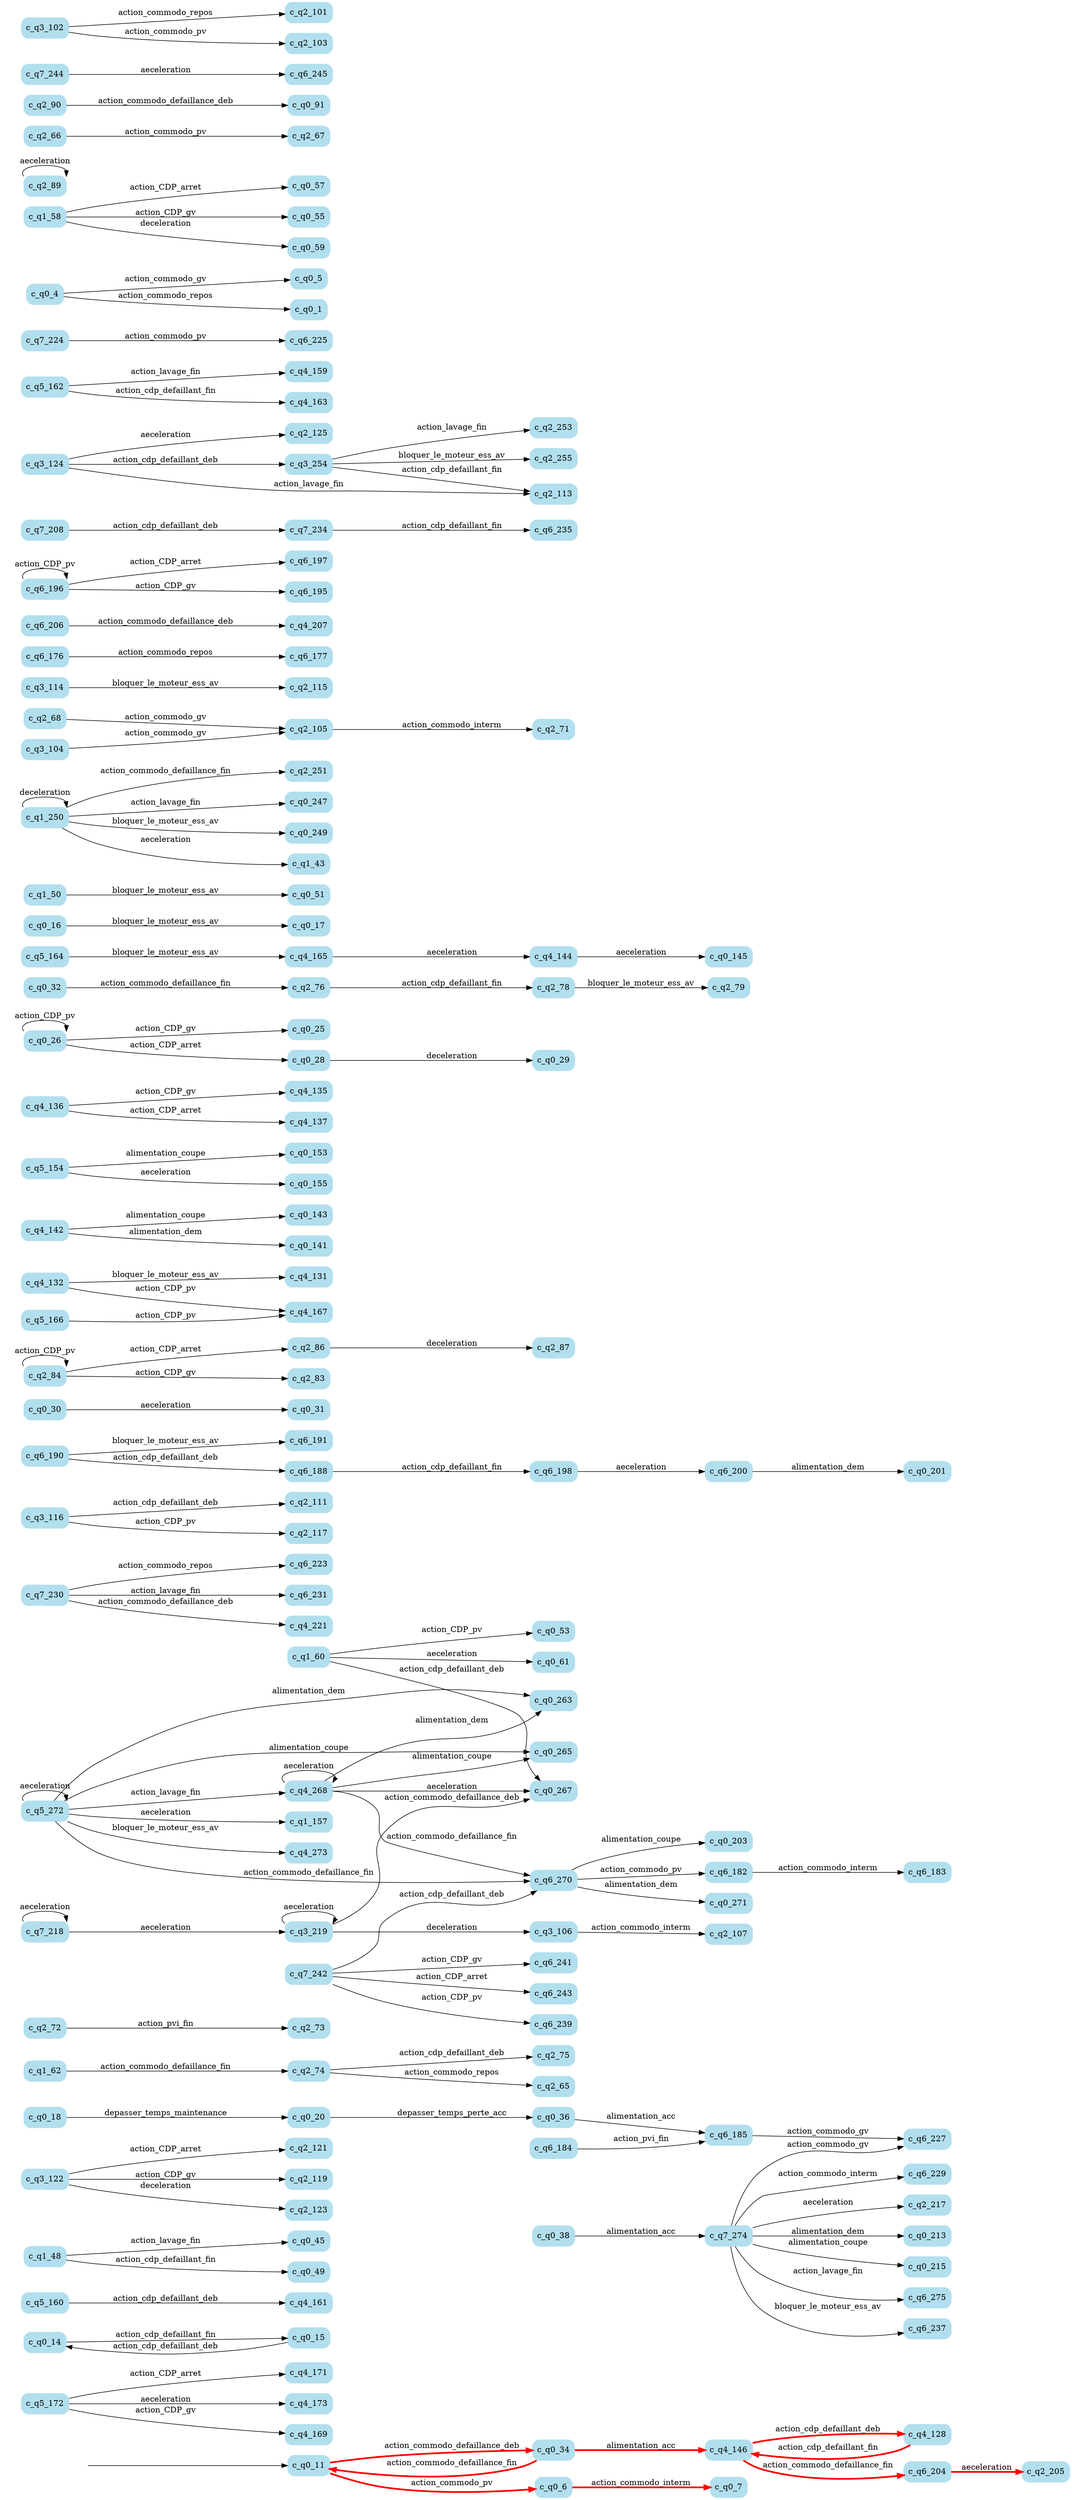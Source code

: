 digraph G {

	rankdir = LR;

	start_c_q0_11[style=invisible];

	node[shape=box, style="rounded, filled", color=lightblue2];

	c_q5_172[label="c_q5_172"];
	c_q0_14[label="c_q0_14"];
	c_q4_161[label="c_q4_161"];
	c_q1_48[label="c_q1_48"];
	c_q2_121[label="c_q2_121"];
	c_q6_229[label="c_q6_229"];
	c_q2_74[label="c_q2_74"];
	c_q5_160[label="c_q5_160"];
	c_q4_146[label="c_q4_146"];
	c_q2_72[label="c_q2_72"];
	c_q4_273[label="c_q4_273"];
	c_q2_217[label="c_q2_217"];
	c_q7_230[label="c_q7_230"];
	c_q0_15[label="c_q0_15"];
	c_q2_111[label="c_q2_111"];
	c_q6_198[label="c_q6_198"];
	c_q0_30[label="c_q0_30"];
	c_q2_119[label="c_q2_119"];
	c_q5_272[label="c_q5_272"];
	c_q6_200[label="c_q6_200"];
	c_q2_87[label="c_q2_87"];
	c_q3_122[label="c_q3_122"];
	c_q6_185[label="c_q6_185"];
	c_q4_167[label="c_q4_167"];
	c_q0_201[label="c_q0_201"];
	c_q4_142[label="c_q4_142"];
	c_q0_263[label="c_q0_263"];
	c_q5_154[label="c_q5_154"];
	c_q0_53[label="c_q0_53"];
	c_q4_135[label="c_q4_135"];
	c_q6_190[label="c_q6_190"];
	c_q0_25[label="c_q0_25"];
	c_q2_79[label="c_q2_79"];
	c_q2_86[label="c_q2_86"];
	c_q0_271[label="c_q0_271"];
	c_q0_145[label="c_q0_145"];
	c_q0_32[label="c_q0_32"];
	c_q0_16[label="c_q0_16"];
	c_q0_213[label="c_q0_213"];
	c_q1_50[label="c_q1_50"];
	c_q0_143[label="c_q0_143"];
	c_q1_157[label="c_q1_157"];
	c_q2_251[label="c_q2_251"];
	c_q0_215[label="c_q0_215"];
	c_q6_227[label="c_q6_227"];
	c_q2_105[label="c_q2_105"];
	c_q0_247[label="c_q0_247"];
	c_q3_219[label="c_q3_219"];
	c_q3_114[label="c_q3_114"];
	c_q0_7[label="c_q0_7"];
	c_q4_171[label="c_q4_171"];
	c_q6_177[label="c_q6_177"];
	c_q0_61[label="c_q0_61"];
	c_q2_73[label="c_q2_73"];
	c_q6_183[label="c_q6_183"];
	c_q2_117[label="c_q2_117"];
	c_q2_107[label="c_q2_107"];
	c_q4_137[label="c_q4_137"];
	c_q4_207[label="c_q4_207"];
	c_q6_197[label="c_q6_197"];
	c_q0_29[label="c_q0_29"];
	c_q6_243[label="c_q6_243"];
	c_q7_208[label="c_q7_208"];
	c_q0_45[label="c_q0_45"];
	c_q0_51[label="c_q0_51"];
	c_q0_265[label="c_q0_265"];
	c_q0_267[label="c_q0_267"];
	c_q3_124[label="c_q3_124"];
	c_q5_162[label="c_q5_162"];
	c_q0_28[label="c_q0_28"];
	c_q7_224[label="c_q7_224"];
	c_q0_5[label="c_q0_5"];
	c_q0_31[label="c_q0_31"];
	c_q6_225[label="c_q6_225"];
	c_q0_57[label="c_q0_57"];
	c_q2_89[label="c_q2_89"];
	c_q2_253[label="c_q2_253"];
	c_q2_125[label="c_q2_125"];
	c_q1_250[label="c_q1_250"];
	c_q6_191[label="c_q6_191"];
	c_q0_141[label="c_q0_141"];
	c_q0_153[label="c_q0_153"];
	c_q1_60[label="c_q1_60"];
	c_q6_235[label="c_q6_235"];
	c_q4_144[label="c_q4_144"];
	c_q2_76[label="c_q2_76"];
	c_q4_173[label="c_q4_173"];
	c_q0_203[label="c_q0_203"];
	c_q2_71[label="c_q2_71"];
	c_q0_55[label="c_q0_55"];
	c_q0_49[label="c_q0_49"];
	c_q3_106[label="c_q3_106"];
	c_q4_159[label="c_q4_159"];
	c_q0_36[label="c_q0_36"];
	c_q4_132[label="c_q4_132"];
	c_q6_223[label="c_q6_223"];
	c_q2_84[label="c_q2_84"];
	c_q2_205[label="c_q2_205"];
	c_q1_58[label="c_q1_58"];
	c_q1_62[label="c_q1_62"];
	c_q0_38[label="c_q0_38"];
	c_q2_66[label="c_q2_66"];
	c_q6_188[label="c_q6_188"];
	c_q6_195[label="c_q6_195"];
	c_q2_68[label="c_q2_68"];
	c_q0_249[label="c_q0_249"];
	c_q0_91[label="c_q0_91"];
	c_q1_43[label="c_q1_43"];
	c_q2_123[label="c_q2_123"];
	c_q7_244[label="c_q7_244"];
	c_q2_115[label="c_q2_115"];
	c_q6_196[label="c_q6_196"];
	c_q3_116[label="c_q3_116"];
	c_q0_1[label="c_q0_1"];
	c_q4_128[label="c_q4_128"];
	c_q6_231[label="c_q6_231"];
	c_q4_268[label="c_q4_268"];
	c_q0_4[label="c_q0_4"];
	c_q2_75[label="c_q2_75"];
	c_q2_90[label="c_q2_90"];
	c_q0_6[label="c_q0_6"];
	c_q2_255[label="c_q2_255"];
	c_q0_34[label="c_q0_34"];
	c_q3_102[label="c_q3_102"];
	c_q6_270[label="c_q6_270"];
	c_q6_245[label="c_q6_245"];
	c_q4_131[label="c_q4_131"];
	c_q6_275[label="c_q6_275"];
	c_q2_101[label="c_q2_101"];
	c_q3_254[label="c_q3_254"];
	c_q6_204[label="c_q6_204"];
	c_q6_182[label="c_q6_182"];
	c_q0_11[label="c_q0_11"];
	c_q4_221[label="c_q4_221"];
	c_q0_20[label="c_q0_20"];
	c_q2_78[label="c_q2_78"];
	c_q6_239[label="c_q6_239"];
	c_q4_169[label="c_q4_169"];
	c_q0_18[label="c_q0_18"];
	c_q3_104[label="c_q3_104"];
	c_q6_184[label="c_q6_184"];
	c_q4_165[label="c_q4_165"];
	c_q6_237[label="c_q6_237"];
	c_q5_166[label="c_q5_166"];
	c_q2_67[label="c_q2_67"];
	c_q7_218[label="c_q7_218"];
	c_q2_103[label="c_q2_103"];
	c_q0_155[label="c_q0_155"];
	c_q6_176[label="c_q6_176"];
	c_q2_65[label="c_q2_65"];
	c_q7_234[label="c_q7_234"];
	c_q0_59[label="c_q0_59"];
	c_q0_26[label="c_q0_26"];
	c_q7_274[label="c_q7_274"];
	c_q2_113[label="c_q2_113"];
	c_q4_163[label="c_q4_163"];
	c_q2_83[label="c_q2_83"];
	c_q5_164[label="c_q5_164"];
	c_q4_136[label="c_q4_136"];
	c_q7_242[label="c_q7_242"];
	c_q0_17[label="c_q0_17"];
	c_q6_206[label="c_q6_206"];
	c_q6_241[label="c_q6_241"];

	start_c_q0_11 -> c_q0_11;
	c_q0_4 -> c_q0_1[label="action_commodo_repos"];
	c_q0_11 -> c_q0_6[label="action_commodo_pv", penwidth=3, color=red];
	c_q0_4 -> c_q0_5[label="action_commodo_gv"];
	c_q0_6 -> c_q0_7[label="action_commodo_interm", penwidth=3, color=red];
	c_q0_11 -> c_q0_34[label="action_commodo_defaillance_deb", penwidth=3, color=red];
	c_q0_34 -> c_q0_11[label="action_commodo_defaillance_fin", penwidth=3, color=red];
	c_q0_15 -> c_q0_14[label="action_cdp_defaillant_deb"];
	c_q0_14 -> c_q0_15[label="action_cdp_defaillant_fin"];
	c_q0_16 -> c_q0_17[label="bloquer_le_moteur_ess_av"];
	c_q0_18 -> c_q0_20[label="depasser_temps_maintenance"];
	c_q0_20 -> c_q0_36[label="depasser_temps_perte_acc"];
	c_q0_26 -> c_q0_26[label="action_CDP_pv"];
	c_q0_26 -> c_q0_25[label="action_CDP_gv"];
	c_q0_26 -> c_q0_28[label="action_CDP_arret"];
	c_q0_28 -> c_q0_29[label="deceleration"];
	c_q0_30 -> c_q0_31[label="aeceleration"];
	c_q0_32 -> c_q2_76[label="action_commodo_defaillance_fin"];
	c_q0_34 -> c_q4_146[label="alimentation_acc", penwidth=3, color=red];
	c_q0_36 -> c_q6_185[label="alimentation_acc"];
	c_q0_38 -> c_q7_274[label="alimentation_acc"];
	c_q1_250 -> c_q1_250[label="deceleration"];
	c_q1_250 -> c_q1_43[label="aeceleration"];
	c_q1_48 -> c_q0_45[label="action_lavage_fin"];
	c_q1_60 -> c_q0_267[label="action_cdp_defaillant_deb"];
	c_q1_48 -> c_q0_49[label="action_cdp_defaillant_fin"];
	c_q1_50 -> c_q0_51[label="bloquer_le_moteur_ess_av"];
	c_q1_60 -> c_q0_53[label="action_CDP_pv"];
	c_q1_58 -> c_q0_55[label="action_CDP_gv"];
	c_q1_58 -> c_q0_57[label="action_CDP_arret"];
	c_q1_58 -> c_q0_59[label="deceleration"];
	c_q1_60 -> c_q0_61[label="aeceleration"];
	c_q1_62 -> c_q2_74[label="action_commodo_defaillance_fin"];
	c_q2_74 -> c_q2_65[label="action_commodo_repos"];
	c_q2_66 -> c_q2_67[label="action_commodo_pv"];
	c_q2_68 -> c_q2_105[label="action_commodo_gv"];
	c_q2_105 -> c_q2_71[label="action_commodo_interm"];
	c_q2_72 -> c_q2_73[label="action_pvi_fin"];
	c_q2_74 -> c_q2_75[label="action_cdp_defaillant_deb"];
	c_q2_76 -> c_q2_78[label="action_cdp_defaillant_fin"];
	c_q2_78 -> c_q2_79[label="bloquer_le_moteur_ess_av"];
	c_q2_84 -> c_q2_84[label="action_CDP_pv"];
	c_q2_84 -> c_q2_83[label="action_CDP_gv"];
	c_q2_84 -> c_q2_86[label="action_CDP_arret"];
	c_q2_86 -> c_q2_87[label="deceleration"];
	c_q2_89 -> c_q2_89[label="aeceleration"];
	c_q2_90 -> c_q0_91[label="action_commodo_defaillance_deb"];
	c_q3_124 -> c_q3_254[label="action_cdp_defaillant_deb"];
	c_q3_219 -> c_q3_106[label="deceleration"];
	c_q3_219 -> c_q3_219[label="aeceleration"];
	c_q3_219 -> c_q0_267[label="action_commodo_defaillance_deb"];
	c_q3_102 -> c_q2_101[label="action_commodo_repos"];
	c_q3_102 -> c_q2_103[label="action_commodo_pv"];
	c_q3_104 -> c_q2_105[label="action_commodo_gv"];
	c_q3_106 -> c_q2_107[label="action_commodo_interm"];
	c_q3_124 -> c_q2_113[label="action_lavage_fin"];
	c_q3_116 -> c_q2_111[label="action_cdp_defaillant_deb"];
	c_q3_254 -> c_q2_113[label="action_cdp_defaillant_fin"];
	c_q3_114 -> c_q2_115[label="bloquer_le_moteur_ess_av"];
	c_q3_116 -> c_q2_117[label="action_CDP_pv"];
	c_q3_122 -> c_q2_119[label="action_CDP_gv"];
	c_q3_122 -> c_q2_121[label="action_CDP_arret"];
	c_q3_122 -> c_q2_123[label="deceleration"];
	c_q3_124 -> c_q2_125[label="aeceleration"];
	c_q4_146 -> c_q4_128[label="action_cdp_defaillant_deb", penwidth=3, color=red];
	c_q4_128 -> c_q4_146[label="action_cdp_defaillant_fin", penwidth=3, color=red];
	c_q4_132 -> c_q4_131[label="bloquer_le_moteur_ess_av"];
	c_q4_132 -> c_q4_167[label="action_CDP_pv"];
	c_q4_136 -> c_q4_135[label="action_CDP_gv"];
	c_q4_136 -> c_q4_137[label="action_CDP_arret"];
	c_q4_165 -> c_q4_144[label="aeceleration"];
	c_q4_142 -> c_q0_141[label="alimentation_dem"];
	c_q4_142 -> c_q0_143[label="alimentation_coupe"];
	c_q4_144 -> c_q0_145[label="aeceleration"];
	c_q4_146 -> c_q6_204[label="action_commodo_defaillance_fin", penwidth=3, color=red];
	c_q5_272 -> c_q5_272[label="aeceleration"];
	c_q5_272 -> c_q0_263[label="alimentation_dem"];
	c_q5_154 -> c_q0_153[label="alimentation_coupe"];
	c_q5_154 -> c_q0_155[label="aeceleration"];
	c_q5_272 -> c_q1_157[label="aeceleration"];
	c_q5_162 -> c_q4_159[label="action_lavage_fin"];
	c_q5_160 -> c_q4_161[label="action_cdp_defaillant_deb"];
	c_q5_162 -> c_q4_163[label="action_cdp_defaillant_fin"];
	c_q5_164 -> c_q4_165[label="bloquer_le_moteur_ess_av"];
	c_q5_166 -> c_q4_167[label="action_CDP_pv"];
	c_q5_172 -> c_q4_169[label="action_CDP_gv"];
	c_q5_172 -> c_q4_171[label="action_CDP_arret"];
	c_q5_172 -> c_q4_173[label="aeceleration"];
	c_q5_272 -> c_q6_270[label="action_commodo_defaillance_fin"];
	c_q6_176 -> c_q6_177[label="action_commodo_repos"];
	c_q6_270 -> c_q6_182[label="action_commodo_pv"];
	c_q6_185 -> c_q6_227[label="action_commodo_gv"];
	c_q6_182 -> c_q6_183[label="action_commodo_interm"];
	c_q6_184 -> c_q6_185[label="action_pvi_fin"];
	c_q6_190 -> c_q6_188[label="action_cdp_defaillant_deb"];
	c_q6_188 -> c_q6_198[label="action_cdp_defaillant_fin"];
	c_q6_190 -> c_q6_191[label="bloquer_le_moteur_ess_av"];
	c_q6_196 -> c_q6_196[label="action_CDP_pv"];
	c_q6_196 -> c_q6_195[label="action_CDP_gv"];
	c_q6_196 -> c_q6_197[label="action_CDP_arret"];
	c_q6_198 -> c_q6_200[label="aeceleration"];
	c_q6_200 -> c_q0_201[label="alimentation_dem"];
	c_q6_270 -> c_q0_203[label="alimentation_coupe"];
	c_q6_204 -> c_q2_205[label="aeceleration", penwidth=3, color=red];
	c_q6_206 -> c_q4_207[label="action_commodo_defaillance_deb"];
	c_q7_208 -> c_q7_234[label="action_cdp_defaillant_deb"];
	c_q7_218 -> c_q7_218[label="aeceleration"];
	c_q7_274 -> c_q0_213[label="alimentation_dem"];
	c_q7_274 -> c_q0_215[label="alimentation_coupe"];
	c_q7_274 -> c_q2_217[label="aeceleration"];
	c_q7_218 -> c_q3_219[label="aeceleration"];
	c_q7_230 -> c_q4_221[label="action_commodo_defaillance_deb"];
	c_q7_230 -> c_q6_223[label="action_commodo_repos"];
	c_q7_224 -> c_q6_225[label="action_commodo_pv"];
	c_q7_274 -> c_q6_227[label="action_commodo_gv"];
	c_q7_274 -> c_q6_229[label="action_commodo_interm"];
	c_q7_230 -> c_q6_231[label="action_lavage_fin"];
	c_q7_242 -> c_q6_270[label="action_cdp_defaillant_deb"];
	c_q7_234 -> c_q6_235[label="action_cdp_defaillant_fin"];
	c_q7_274 -> c_q6_237[label="bloquer_le_moteur_ess_av"];
	c_q7_242 -> c_q6_239[label="action_CDP_pv"];
	c_q7_242 -> c_q6_241[label="action_CDP_gv"];
	c_q7_242 -> c_q6_243[label="action_CDP_arret"];
	c_q7_244 -> c_q6_245[label="aeceleration"];
	c_q1_250 -> c_q0_247[label="action_lavage_fin"];
	c_q1_250 -> c_q0_249[label="bloquer_le_moteur_ess_av"];
	c_q1_250 -> c_q2_251[label="action_commodo_defaillance_fin"];
	c_q3_254 -> c_q2_253[label="action_lavage_fin"];
	c_q3_254 -> c_q2_255[label="bloquer_le_moteur_ess_av"];
	c_q5_272 -> c_q0_265[label="alimentation_coupe"];
	c_q5_272 -> c_q4_268[label="action_lavage_fin"];
	c_q4_268 -> c_q4_268[label="aeceleration"];
	c_q4_268 -> c_q0_263[label="alimentation_dem"];
	c_q4_268 -> c_q0_265[label="alimentation_coupe"];
	c_q4_268 -> c_q0_267[label="aeceleration"];
	c_q4_268 -> c_q6_270[label="action_commodo_defaillance_fin"];
	c_q6_270 -> c_q0_271[label="alimentation_dem"];
	c_q5_272 -> c_q4_273[label="bloquer_le_moteur_ess_av"];
	c_q7_274 -> c_q6_275[label="action_lavage_fin"];

}